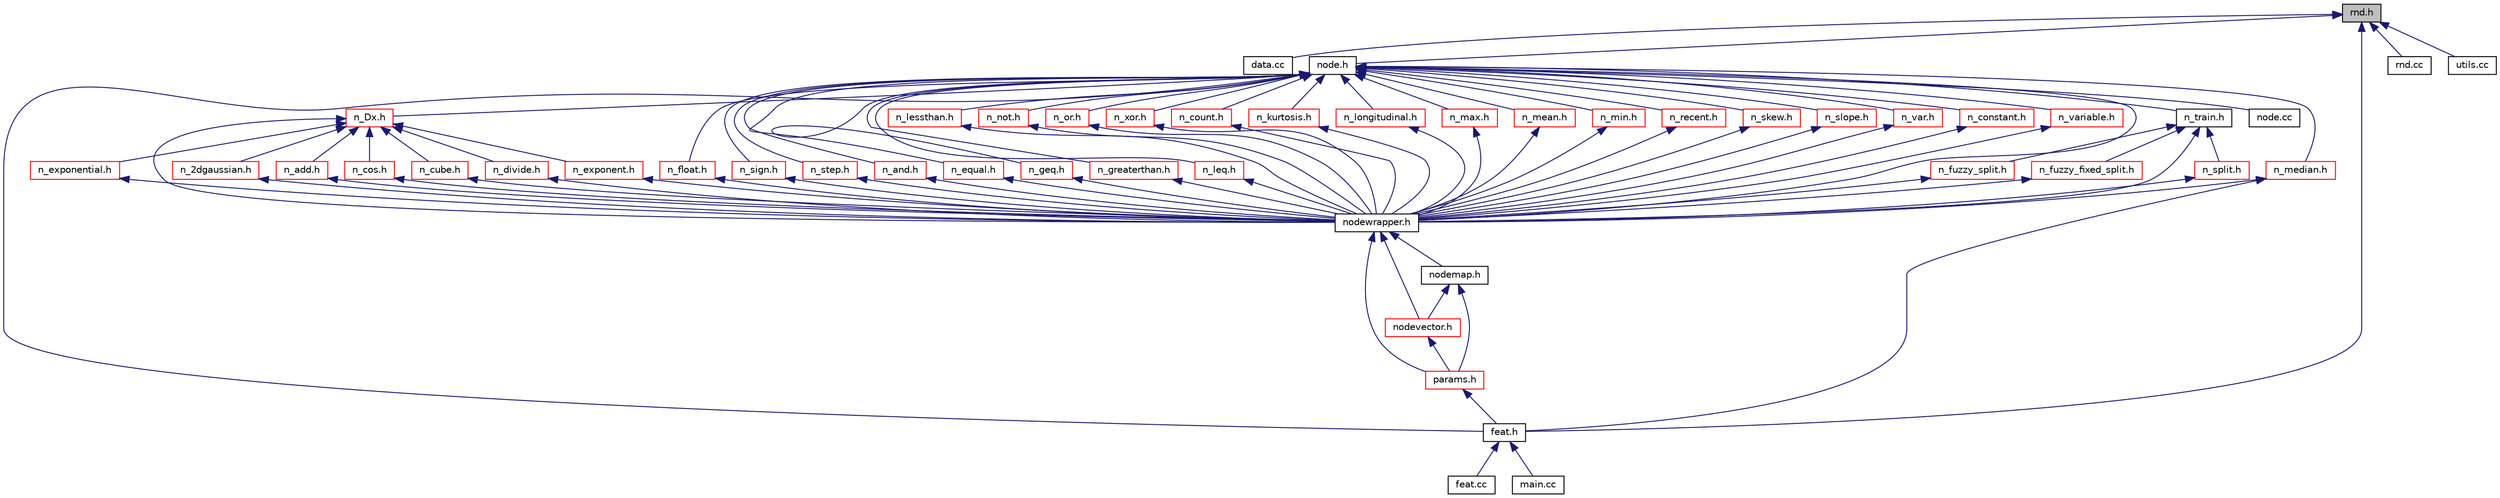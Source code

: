 digraph "rnd.h"
{
 // LATEX_PDF_SIZE
  edge [fontname="Helvetica",fontsize="10",labelfontname="Helvetica",labelfontsize="10"];
  node [fontname="Helvetica",fontsize="10",shape=record];
  Node1 [label="rnd.h",height=0.2,width=0.4,color="black", fillcolor="grey75", style="filled", fontcolor="black",tooltip=" "];
  Node1 -> Node2 [dir="back",color="midnightblue",fontsize="10",style="solid",fontname="Helvetica"];
  Node2 [label="data.cc",height=0.2,width=0.4,color="black", fillcolor="white", style="filled",URL="$d4/d05/data_8cc.html",tooltip=" "];
  Node1 -> Node3 [dir="back",color="midnightblue",fontsize="10",style="solid",fontname="Helvetica"];
  Node3 [label="node.h",height=0.2,width=0.4,color="black", fillcolor="white", style="filled",URL="$d1/d77/node_8h.html",tooltip=" "];
  Node3 -> Node4 [dir="back",color="midnightblue",fontsize="10",style="solid",fontname="Helvetica"];
  Node4 [label="nodewrapper.h",height=0.2,width=0.4,color="black", fillcolor="white", style="filled",URL="$d1/dc6/nodewrapper_8h.html",tooltip=" "];
  Node4 -> Node5 [dir="back",color="midnightblue",fontsize="10",style="solid",fontname="Helvetica"];
  Node5 [label="params.h",height=0.2,width=0.4,color="red", fillcolor="white", style="filled",URL="$da/d33/params_8h.html",tooltip=" "];
  Node5 -> Node9 [dir="back",color="midnightblue",fontsize="10",style="solid",fontname="Helvetica"];
  Node9 [label="feat.h",height=0.2,width=0.4,color="black", fillcolor="white", style="filled",URL="$d3/dff/feat_8h.html",tooltip=" "];
  Node9 -> Node10 [dir="back",color="midnightblue",fontsize="10",style="solid",fontname="Helvetica"];
  Node10 [label="feat.cc",height=0.2,width=0.4,color="black", fillcolor="white", style="filled",URL="$dc/d37/feat_8cc.html",tooltip=" "];
  Node9 -> Node11 [dir="back",color="midnightblue",fontsize="10",style="solid",fontname="Helvetica"];
  Node11 [label="main.cc",height=0.2,width=0.4,color="black", fillcolor="white", style="filled",URL="$d9/d0f/main_8cc.html",tooltip=" "];
  Node4 -> Node44 [dir="back",color="midnightblue",fontsize="10",style="solid",fontname="Helvetica"];
  Node44 [label="nodevector.h",height=0.2,width=0.4,color="red", fillcolor="white", style="filled",URL="$da/dbc/nodevector_8h.html",tooltip=" "];
  Node44 -> Node5 [dir="back",color="midnightblue",fontsize="10",style="solid",fontname="Helvetica"];
  Node4 -> Node46 [dir="back",color="midnightblue",fontsize="10",style="solid",fontname="Helvetica"];
  Node46 [label="nodemap.h",height=0.2,width=0.4,color="black", fillcolor="white", style="filled",URL="$d2/da0/nodemap_8h.html",tooltip=" "];
  Node46 -> Node44 [dir="back",color="midnightblue",fontsize="10",style="solid",fontname="Helvetica"];
  Node46 -> Node5 [dir="back",color="midnightblue",fontsize="10",style="solid",fontname="Helvetica"];
  Node3 -> Node47 [dir="back",color="midnightblue",fontsize="10",style="solid",fontname="Helvetica"];
  Node47 [label="n_train.h",height=0.2,width=0.4,color="black", fillcolor="white", style="filled",URL="$d4/d7f/n__train_8h.html",tooltip=" "];
  Node47 -> Node4 [dir="back",color="midnightblue",fontsize="10",style="solid",fontname="Helvetica"];
  Node47 -> Node48 [dir="back",color="midnightblue",fontsize="10",style="solid",fontname="Helvetica"];
  Node48 [label="n_split.h",height=0.2,width=0.4,color="red", fillcolor="white", style="filled",URL="$d3/d59/n__split_8h.html",tooltip=" "];
  Node48 -> Node4 [dir="back",color="midnightblue",fontsize="10",style="solid",fontname="Helvetica"];
  Node47 -> Node50 [dir="back",color="midnightblue",fontsize="10",style="solid",fontname="Helvetica"];
  Node50 [label="n_fuzzy_split.h",height=0.2,width=0.4,color="red", fillcolor="white", style="filled",URL="$d5/dee/n__fuzzy__split_8h.html",tooltip=" "];
  Node50 -> Node4 [dir="back",color="midnightblue",fontsize="10",style="solid",fontname="Helvetica"];
  Node47 -> Node52 [dir="back",color="midnightblue",fontsize="10",style="solid",fontname="Helvetica"];
  Node52 [label="n_fuzzy_fixed_split.h",height=0.2,width=0.4,color="red", fillcolor="white", style="filled",URL="$dc/d31/n__fuzzy__fixed__split_8h.html",tooltip=" "];
  Node52 -> Node4 [dir="back",color="midnightblue",fontsize="10",style="solid",fontname="Helvetica"];
  Node3 -> Node54 [dir="back",color="midnightblue",fontsize="10",style="solid",fontname="Helvetica"];
  Node54 [label="n_Dx.h",height=0.2,width=0.4,color="red", fillcolor="white", style="filled",URL="$d4/d6c/n__Dx_8h.html",tooltip=" "];
  Node54 -> Node4 [dir="back",color="midnightblue",fontsize="10",style="solid",fontname="Helvetica"];
  Node54 -> Node55 [dir="back",color="midnightblue",fontsize="10",style="solid",fontname="Helvetica"];
  Node55 [label="n_2dgaussian.h",height=0.2,width=0.4,color="red", fillcolor="white", style="filled",URL="$d8/d2e/n__2dgaussian_8h.html",tooltip=" "];
  Node55 -> Node4 [dir="back",color="midnightblue",fontsize="10",style="solid",fontname="Helvetica"];
  Node54 -> Node57 [dir="back",color="midnightblue",fontsize="10",style="solid",fontname="Helvetica"];
  Node57 [label="n_add.h",height=0.2,width=0.4,color="red", fillcolor="white", style="filled",URL="$d2/d00/n__add_8h.html",tooltip=" "];
  Node57 -> Node4 [dir="back",color="midnightblue",fontsize="10",style="solid",fontname="Helvetica"];
  Node54 -> Node59 [dir="back",color="midnightblue",fontsize="10",style="solid",fontname="Helvetica"];
  Node59 [label="n_cos.h",height=0.2,width=0.4,color="red", fillcolor="white", style="filled",URL="$d5/d42/n__cos_8h.html",tooltip=" "];
  Node59 -> Node4 [dir="back",color="midnightblue",fontsize="10",style="solid",fontname="Helvetica"];
  Node54 -> Node61 [dir="back",color="midnightblue",fontsize="10",style="solid",fontname="Helvetica"];
  Node61 [label="n_cube.h",height=0.2,width=0.4,color="red", fillcolor="white", style="filled",URL="$d4/dfb/n__cube_8h.html",tooltip=" "];
  Node61 -> Node4 [dir="back",color="midnightblue",fontsize="10",style="solid",fontname="Helvetica"];
  Node54 -> Node63 [dir="back",color="midnightblue",fontsize="10",style="solid",fontname="Helvetica"];
  Node63 [label="n_divide.h",height=0.2,width=0.4,color="red", fillcolor="white", style="filled",URL="$de/d0f/n__divide_8h.html",tooltip=" "];
  Node63 -> Node4 [dir="back",color="midnightblue",fontsize="10",style="solid",fontname="Helvetica"];
  Node54 -> Node65 [dir="back",color="midnightblue",fontsize="10",style="solid",fontname="Helvetica"];
  Node65 [label="n_exponent.h",height=0.2,width=0.4,color="red", fillcolor="white", style="filled",URL="$d0/d58/n__exponent_8h.html",tooltip=" "];
  Node65 -> Node4 [dir="back",color="midnightblue",fontsize="10",style="solid",fontname="Helvetica"];
  Node54 -> Node67 [dir="back",color="midnightblue",fontsize="10",style="solid",fontname="Helvetica"];
  Node67 [label="n_exponential.h",height=0.2,width=0.4,color="red", fillcolor="white", style="filled",URL="$d1/d37/n__exponential_8h.html",tooltip=" "];
  Node67 -> Node4 [dir="back",color="midnightblue",fontsize="10",style="solid",fontname="Helvetica"];
  Node3 -> Node94 [dir="back",color="midnightblue",fontsize="10",style="solid",fontname="Helvetica"];
  Node94 [label="n_float.h",height=0.2,width=0.4,color="red", fillcolor="white", style="filled",URL="$d7/d10/n__float_8h.html",tooltip=" "];
  Node94 -> Node4 [dir="back",color="midnightblue",fontsize="10",style="solid",fontname="Helvetica"];
  Node3 -> Node96 [dir="back",color="midnightblue",fontsize="10",style="solid",fontname="Helvetica"];
  Node96 [label="n_sign.h",height=0.2,width=0.4,color="red", fillcolor="white", style="filled",URL="$df/da6/n__sign_8h.html",tooltip=" "];
  Node96 -> Node4 [dir="back",color="midnightblue",fontsize="10",style="solid",fontname="Helvetica"];
  Node3 -> Node98 [dir="back",color="midnightblue",fontsize="10",style="solid",fontname="Helvetica"];
  Node98 [label="n_step.h",height=0.2,width=0.4,color="red", fillcolor="white", style="filled",URL="$d3/d77/n__step_8h.html",tooltip=" "];
  Node98 -> Node4 [dir="back",color="midnightblue",fontsize="10",style="solid",fontname="Helvetica"];
  Node3 -> Node100 [dir="back",color="midnightblue",fontsize="10",style="solid",fontname="Helvetica"];
  Node100 [label="n_and.h",height=0.2,width=0.4,color="red", fillcolor="white", style="filled",URL="$d0/df3/n__and_8h.html",tooltip=" "];
  Node100 -> Node4 [dir="back",color="midnightblue",fontsize="10",style="solid",fontname="Helvetica"];
  Node3 -> Node102 [dir="back",color="midnightblue",fontsize="10",style="solid",fontname="Helvetica"];
  Node102 [label="n_equal.h",height=0.2,width=0.4,color="red", fillcolor="white", style="filled",URL="$df/d53/n__equal_8h.html",tooltip=" "];
  Node102 -> Node4 [dir="back",color="midnightblue",fontsize="10",style="solid",fontname="Helvetica"];
  Node3 -> Node104 [dir="back",color="midnightblue",fontsize="10",style="solid",fontname="Helvetica"];
  Node104 [label="n_geq.h",height=0.2,width=0.4,color="red", fillcolor="white", style="filled",URL="$d8/d5b/n__geq_8h.html",tooltip=" "];
  Node104 -> Node4 [dir="back",color="midnightblue",fontsize="10",style="solid",fontname="Helvetica"];
  Node3 -> Node106 [dir="back",color="midnightblue",fontsize="10",style="solid",fontname="Helvetica"];
  Node106 [label="n_greaterthan.h",height=0.2,width=0.4,color="red", fillcolor="white", style="filled",URL="$d6/d75/n__greaterthan_8h.html",tooltip=" "];
  Node106 -> Node4 [dir="back",color="midnightblue",fontsize="10",style="solid",fontname="Helvetica"];
  Node3 -> Node108 [dir="back",color="midnightblue",fontsize="10",style="solid",fontname="Helvetica"];
  Node108 [label="n_leq.h",height=0.2,width=0.4,color="red", fillcolor="white", style="filled",URL="$da/dff/n__leq_8h.html",tooltip=" "];
  Node108 -> Node4 [dir="back",color="midnightblue",fontsize="10",style="solid",fontname="Helvetica"];
  Node3 -> Node110 [dir="back",color="midnightblue",fontsize="10",style="solid",fontname="Helvetica"];
  Node110 [label="n_lessthan.h",height=0.2,width=0.4,color="red", fillcolor="white", style="filled",URL="$d5/def/n__lessthan_8h.html",tooltip=" "];
  Node110 -> Node4 [dir="back",color="midnightblue",fontsize="10",style="solid",fontname="Helvetica"];
  Node3 -> Node112 [dir="back",color="midnightblue",fontsize="10",style="solid",fontname="Helvetica"];
  Node112 [label="n_not.h",height=0.2,width=0.4,color="red", fillcolor="white", style="filled",URL="$d3/dd1/n__not_8h.html",tooltip=" "];
  Node112 -> Node4 [dir="back",color="midnightblue",fontsize="10",style="solid",fontname="Helvetica"];
  Node3 -> Node114 [dir="back",color="midnightblue",fontsize="10",style="solid",fontname="Helvetica"];
  Node114 [label="n_or.h",height=0.2,width=0.4,color="red", fillcolor="white", style="filled",URL="$d6/d9f/n__or_8h.html",tooltip=" "];
  Node114 -> Node4 [dir="back",color="midnightblue",fontsize="10",style="solid",fontname="Helvetica"];
  Node3 -> Node116 [dir="back",color="midnightblue",fontsize="10",style="solid",fontname="Helvetica"];
  Node116 [label="n_xor.h",height=0.2,width=0.4,color="red", fillcolor="white", style="filled",URL="$d3/dcd/n__xor_8h.html",tooltip=" "];
  Node116 -> Node4 [dir="back",color="midnightblue",fontsize="10",style="solid",fontname="Helvetica"];
  Node3 -> Node118 [dir="back",color="midnightblue",fontsize="10",style="solid",fontname="Helvetica"];
  Node118 [label="n_count.h",height=0.2,width=0.4,color="red", fillcolor="white", style="filled",URL="$dd/d31/n__count_8h.html",tooltip=" "];
  Node118 -> Node4 [dir="back",color="midnightblue",fontsize="10",style="solid",fontname="Helvetica"];
  Node3 -> Node120 [dir="back",color="midnightblue",fontsize="10",style="solid",fontname="Helvetica"];
  Node120 [label="n_kurtosis.h",height=0.2,width=0.4,color="red", fillcolor="white", style="filled",URL="$d7/dfe/n__kurtosis_8h.html",tooltip=" "];
  Node120 -> Node4 [dir="back",color="midnightblue",fontsize="10",style="solid",fontname="Helvetica"];
  Node3 -> Node122 [dir="back",color="midnightblue",fontsize="10",style="solid",fontname="Helvetica"];
  Node122 [label="n_longitudinal.h",height=0.2,width=0.4,color="red", fillcolor="white", style="filled",URL="$d0/d2d/n__longitudinal_8h.html",tooltip=" "];
  Node122 -> Node4 [dir="back",color="midnightblue",fontsize="10",style="solid",fontname="Helvetica"];
  Node3 -> Node124 [dir="back",color="midnightblue",fontsize="10",style="solid",fontname="Helvetica"];
  Node124 [label="n_max.h",height=0.2,width=0.4,color="red", fillcolor="white", style="filled",URL="$db/d82/n__max_8h.html",tooltip=" "];
  Node124 -> Node4 [dir="back",color="midnightblue",fontsize="10",style="solid",fontname="Helvetica"];
  Node3 -> Node126 [dir="back",color="midnightblue",fontsize="10",style="solid",fontname="Helvetica"];
  Node126 [label="n_mean.h",height=0.2,width=0.4,color="red", fillcolor="white", style="filled",URL="$d2/d2a/n__mean_8h.html",tooltip=" "];
  Node126 -> Node4 [dir="back",color="midnightblue",fontsize="10",style="solid",fontname="Helvetica"];
  Node3 -> Node128 [dir="back",color="midnightblue",fontsize="10",style="solid",fontname="Helvetica"];
  Node128 [label="n_median.h",height=0.2,width=0.4,color="red", fillcolor="white", style="filled",URL="$d5/d6c/n__median_8h.html",tooltip=" "];
  Node128 -> Node4 [dir="back",color="midnightblue",fontsize="10",style="solid",fontname="Helvetica"];
  Node128 -> Node9 [dir="back",color="midnightblue",fontsize="10",style="solid",fontname="Helvetica"];
  Node3 -> Node130 [dir="back",color="midnightblue",fontsize="10",style="solid",fontname="Helvetica"];
  Node130 [label="n_min.h",height=0.2,width=0.4,color="red", fillcolor="white", style="filled",URL="$d9/d28/n__min_8h.html",tooltip=" "];
  Node130 -> Node4 [dir="back",color="midnightblue",fontsize="10",style="solid",fontname="Helvetica"];
  Node3 -> Node132 [dir="back",color="midnightblue",fontsize="10",style="solid",fontname="Helvetica"];
  Node132 [label="n_recent.h",height=0.2,width=0.4,color="red", fillcolor="white", style="filled",URL="$d8/df6/n__recent_8h.html",tooltip=" "];
  Node132 -> Node4 [dir="back",color="midnightblue",fontsize="10",style="solid",fontname="Helvetica"];
  Node3 -> Node134 [dir="back",color="midnightblue",fontsize="10",style="solid",fontname="Helvetica"];
  Node134 [label="n_skew.h",height=0.2,width=0.4,color="red", fillcolor="white", style="filled",URL="$d7/d68/n__skew_8h.html",tooltip=" "];
  Node134 -> Node4 [dir="back",color="midnightblue",fontsize="10",style="solid",fontname="Helvetica"];
  Node3 -> Node136 [dir="back",color="midnightblue",fontsize="10",style="solid",fontname="Helvetica"];
  Node136 [label="n_slope.h",height=0.2,width=0.4,color="red", fillcolor="white", style="filled",URL="$d0/d89/n__slope_8h.html",tooltip=" "];
  Node136 -> Node4 [dir="back",color="midnightblue",fontsize="10",style="solid",fontname="Helvetica"];
  Node3 -> Node138 [dir="back",color="midnightblue",fontsize="10",style="solid",fontname="Helvetica"];
  Node138 [label="n_var.h",height=0.2,width=0.4,color="red", fillcolor="white", style="filled",URL="$da/d36/n__var_8h.html",tooltip=" "];
  Node138 -> Node4 [dir="back",color="midnightblue",fontsize="10",style="solid",fontname="Helvetica"];
  Node3 -> Node140 [dir="back",color="midnightblue",fontsize="10",style="solid",fontname="Helvetica"];
  Node140 [label="n_constant.h",height=0.2,width=0.4,color="red", fillcolor="white", style="filled",URL="$df/dbe/n__constant_8h.html",tooltip=" "];
  Node140 -> Node4 [dir="back",color="midnightblue",fontsize="10",style="solid",fontname="Helvetica"];
  Node3 -> Node142 [dir="back",color="midnightblue",fontsize="10",style="solid",fontname="Helvetica"];
  Node142 [label="n_variable.h",height=0.2,width=0.4,color="red", fillcolor="white", style="filled",URL="$da/da2/n__variable_8h.html",tooltip=" "];
  Node142 -> Node4 [dir="back",color="midnightblue",fontsize="10",style="solid",fontname="Helvetica"];
  Node3 -> Node9 [dir="back",color="midnightblue",fontsize="10",style="solid",fontname="Helvetica"];
  Node3 -> Node144 [dir="back",color="midnightblue",fontsize="10",style="solid",fontname="Helvetica"];
  Node144 [label="node.cc",height=0.2,width=0.4,color="black", fillcolor="white", style="filled",URL="$dc/dfd/node_8cc.html",tooltip=" "];
  Node1 -> Node9 [dir="back",color="midnightblue",fontsize="10",style="solid",fontname="Helvetica"];
  Node1 -> Node145 [dir="back",color="midnightblue",fontsize="10",style="solid",fontname="Helvetica"];
  Node145 [label="rnd.cc",height=0.2,width=0.4,color="black", fillcolor="white", style="filled",URL="$dd/d3a/rnd_8cc.html",tooltip=" "];
  Node1 -> Node146 [dir="back",color="midnightblue",fontsize="10",style="solid",fontname="Helvetica"];
  Node146 [label="utils.cc",height=0.2,width=0.4,color="black", fillcolor="white", style="filled",URL="$d7/da9/utils_8cc.html",tooltip=" "];
}

